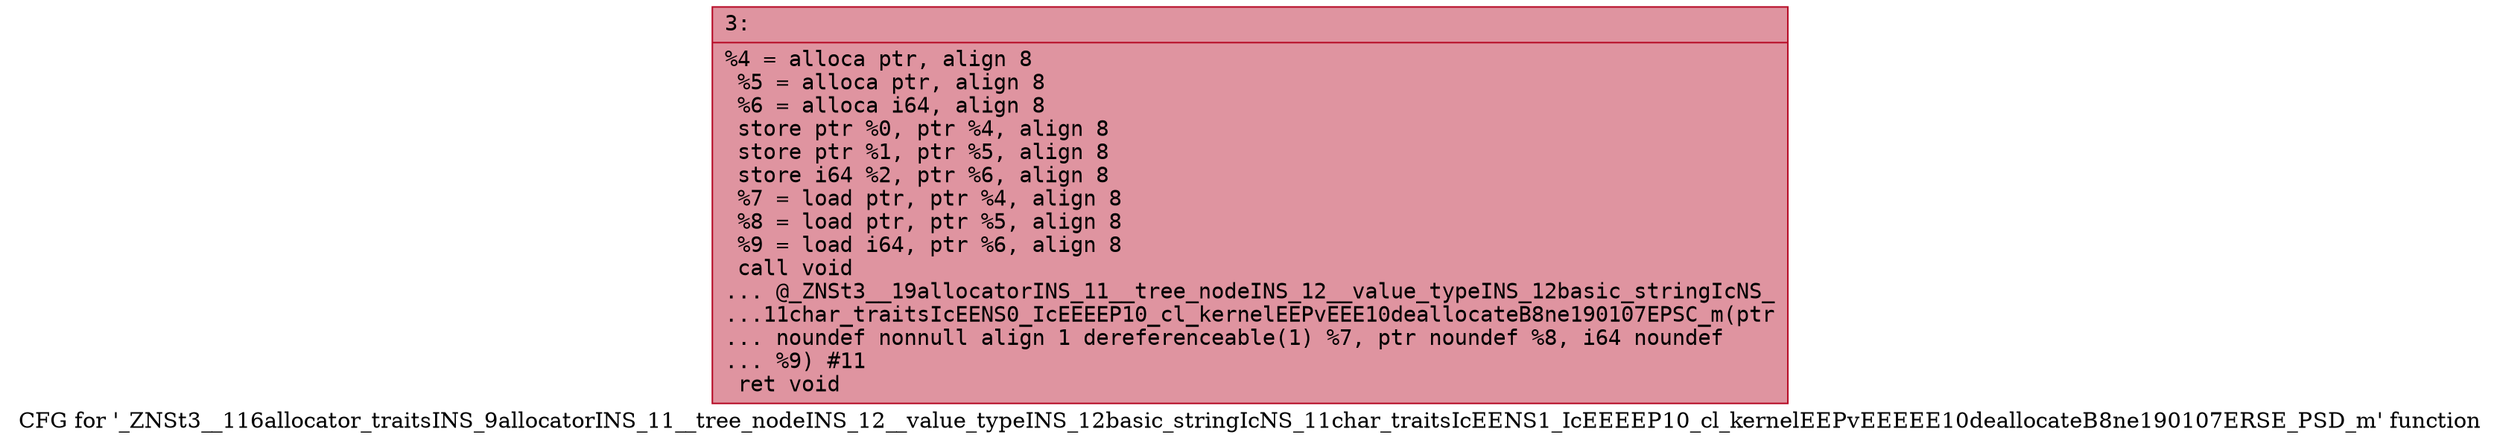 digraph "CFG for '_ZNSt3__116allocator_traitsINS_9allocatorINS_11__tree_nodeINS_12__value_typeINS_12basic_stringIcNS_11char_traitsIcEENS1_IcEEEEP10_cl_kernelEEPvEEEEE10deallocateB8ne190107ERSE_PSD_m' function" {
	label="CFG for '_ZNSt3__116allocator_traitsINS_9allocatorINS_11__tree_nodeINS_12__value_typeINS_12basic_stringIcNS_11char_traitsIcEENS1_IcEEEEP10_cl_kernelEEPvEEEEE10deallocateB8ne190107ERSE_PSD_m' function";

	Node0x600001382e90 [shape=record,color="#b70d28ff", style=filled, fillcolor="#b70d2870" fontname="Courier",label="{3:\l|  %4 = alloca ptr, align 8\l  %5 = alloca ptr, align 8\l  %6 = alloca i64, align 8\l  store ptr %0, ptr %4, align 8\l  store ptr %1, ptr %5, align 8\l  store i64 %2, ptr %6, align 8\l  %7 = load ptr, ptr %4, align 8\l  %8 = load ptr, ptr %5, align 8\l  %9 = load i64, ptr %6, align 8\l  call void\l... @_ZNSt3__19allocatorINS_11__tree_nodeINS_12__value_typeINS_12basic_stringIcNS_\l...11char_traitsIcEENS0_IcEEEEP10_cl_kernelEEPvEEE10deallocateB8ne190107EPSC_m(ptr\l... noundef nonnull align 1 dereferenceable(1) %7, ptr noundef %8, i64 noundef\l... %9) #11\l  ret void\l}"];
}
